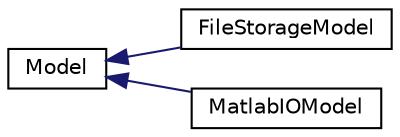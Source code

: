 digraph "Graphical Class Hierarchy"
{
  edge [fontname="Helvetica",fontsize="10",labelfontname="Helvetica",labelfontsize="10"];
  node [fontname="Helvetica",fontsize="10",shape=record];
  rankdir="LR";
  Node1 [label="Model",height=0.2,width=0.4,color="black", fillcolor="white", style="filled",URL="$classModel.html",tooltip="Monolithic container class for storing model parameters. "];
  Node1 -> Node2 [dir="back",color="midnightblue",fontsize="10",style="solid",fontname="Helvetica"];
  Node2 [label="FileStorageModel",height=0.2,width=0.4,color="black", fillcolor="white", style="filled",URL="$classFileStorageModel.html",tooltip="Model with cv::FileStorage (de-)serialization. "];
  Node1 -> Node3 [dir="back",color="midnightblue",fontsize="10",style="solid",fontname="Helvetica"];
  Node3 [label="MatlabIOModel",height=0.2,width=0.4,color="black", fillcolor="white", style="filled",URL="$classMatlabIOModel.html",tooltip="Model implementation with Matlab .Mat file deserialization. "];
}
